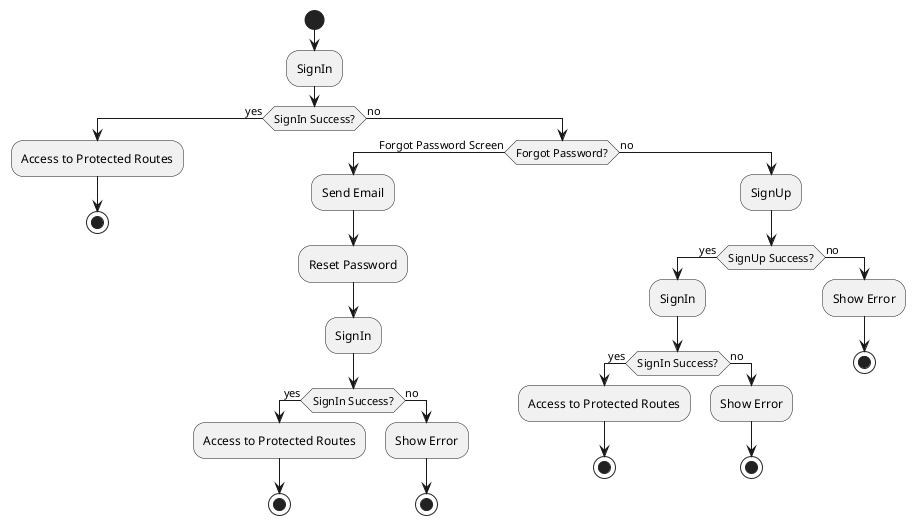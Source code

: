 @startuml

start


    :SignIn;
    if (SignIn Success?) then (yes)
        :Access to Protected Routes;
        stop
    else (no)
        if (Forgot Password?) then (Forgot Password Screen)
            :Send Email;
            :Reset Password;
            :SignIn;
            if (SignIn Success?) then (yes)
                :Access to Protected Routes;
                stop
            else (no)
                :Show Error;
                stop
            endif
        else (no)
            :SignUp;
            if (SignUp Success?) then (yes)
                :SignIn;
                if (SignIn Success?) then (yes)
                    :Access to Protected Routes;
                    stop
                else (no)
                    :Show Error;
                    stop
                endif
            else (no)
                :Show Error;
                stop

    endif
@enduml

